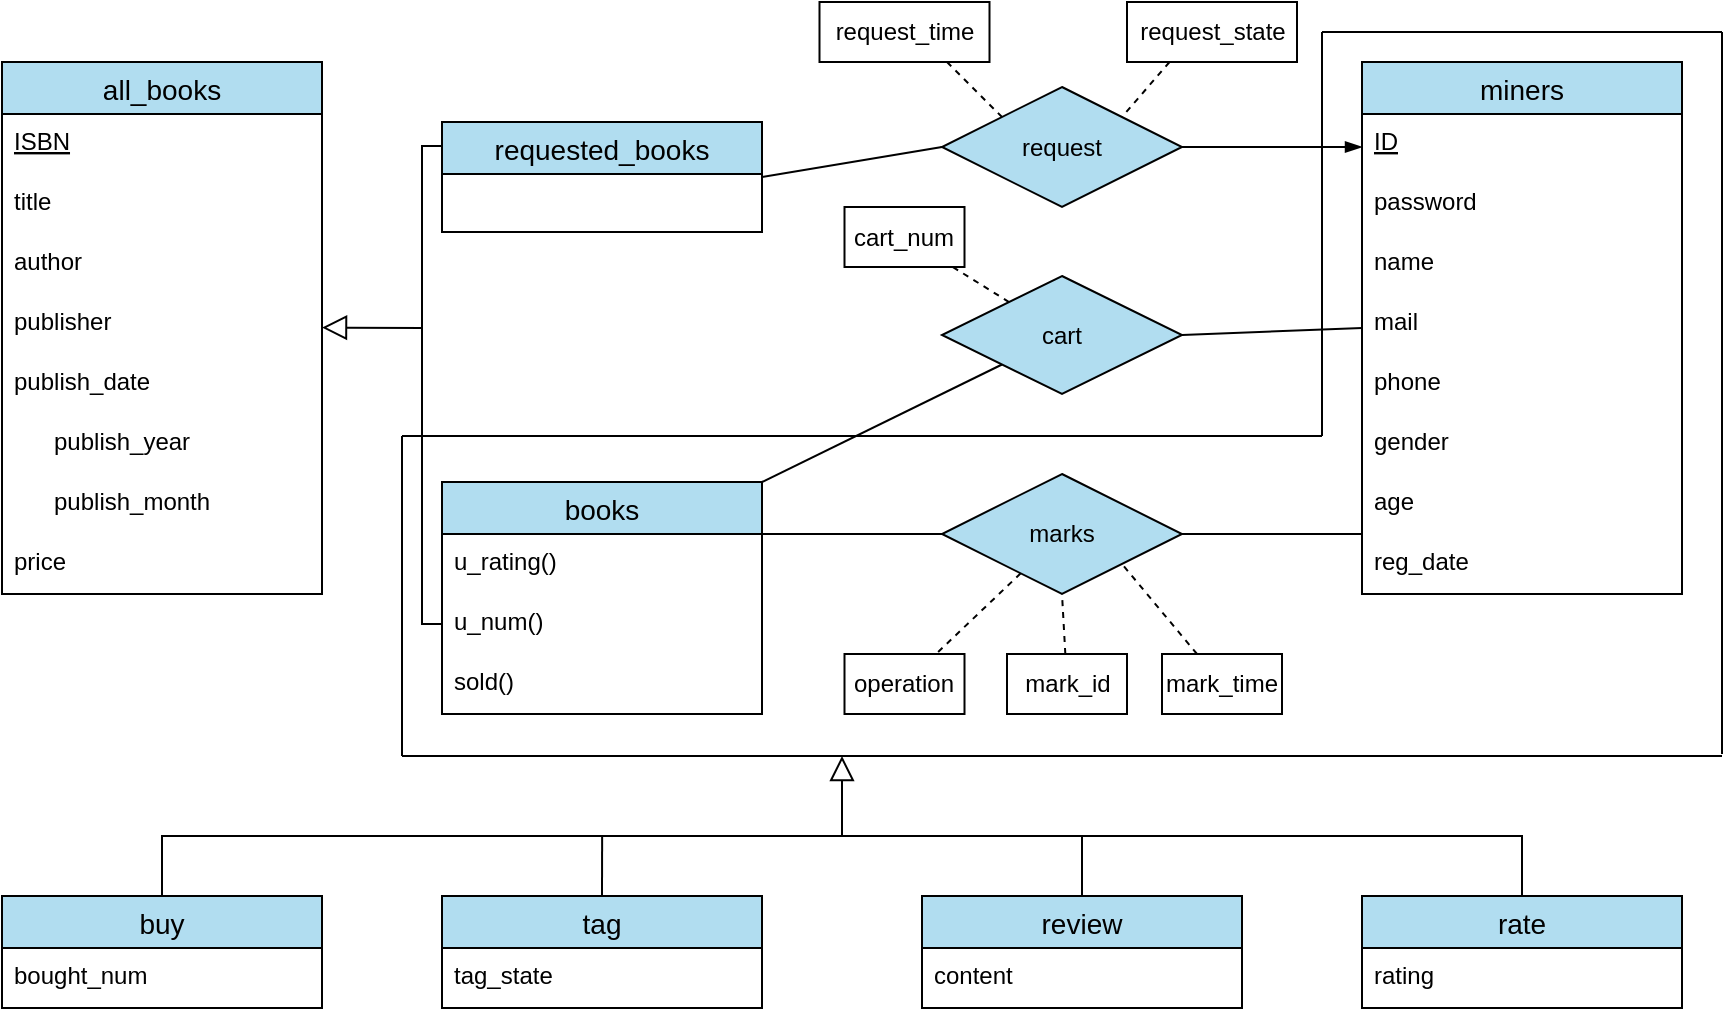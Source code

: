 <mxfile>
    <diagram id="h-iAuGnYCfHwZxnuqUmU" name="Page-1">
        <mxGraphModel dx="372" dy="223" grid="1" gridSize="10" guides="1" tooltips="1" connect="1" arrows="1" fold="1" page="1" pageScale="1" pageWidth="1169" pageHeight="827" background="none" math="0" shadow="0">
            <root>
                <mxCell id="0"/>
                <mxCell id="1" parent="0"/>
                <mxCell id="2" value="all_books" style="swimlane;fontStyle=0;childLayout=stackLayout;horizontal=1;startSize=26;horizontalStack=0;resizeParent=1;resizeParentMax=0;resizeLast=0;collapsible=1;marginBottom=0;align=center;fontSize=14;fillColor=#B1DDF0;fontColor=#000000;strokeColor=#000000;" parent="1" vertex="1">
                    <mxGeometry x="160" y="183" width="160" height="266" as="geometry"/>
                </mxCell>
                <mxCell id="3" value="ISBN" style="text;fillColor=none;spacingLeft=4;spacingRight=4;overflow=hidden;rotatable=0;points=[[0,0.5],[1,0.5]];portConstraint=eastwest;fontSize=12;fontColor=#000000;fontStyle=4" parent="2" vertex="1">
                    <mxGeometry y="26" width="160" height="30" as="geometry"/>
                </mxCell>
                <mxCell id="4" value="title" style="text;fillColor=none;spacingLeft=4;spacingRight=4;overflow=hidden;rotatable=0;points=[[0,0.5],[1,0.5]];portConstraint=eastwest;fontSize=12;fontColor=#000000;" parent="2" vertex="1">
                    <mxGeometry y="56" width="160" height="30" as="geometry"/>
                </mxCell>
                <mxCell id="5" value="author" style="text;fillColor=none;spacingLeft=4;spacingRight=4;overflow=hidden;rotatable=0;points=[[0,0.5],[1,0.5]];portConstraint=eastwest;fontSize=12;fontColor=#000000;" parent="2" vertex="1">
                    <mxGeometry y="86" width="160" height="30" as="geometry"/>
                </mxCell>
                <mxCell id="29" value="publisher" style="text;fillColor=none;spacingLeft=4;spacingRight=4;overflow=hidden;rotatable=0;points=[[0,0.5],[1,0.5]];portConstraint=eastwest;fontSize=12;fontColor=#000000;" parent="2" vertex="1">
                    <mxGeometry y="116" width="160" height="30" as="geometry"/>
                </mxCell>
                <mxCell id="30" value="publish_date" style="text;fillColor=none;spacingLeft=4;spacingRight=4;overflow=hidden;rotatable=0;points=[[0,0.5],[1,0.5]];portConstraint=eastwest;fontSize=12;fontColor=#000000;" parent="2" vertex="1">
                    <mxGeometry y="146" width="160" height="30" as="geometry"/>
                </mxCell>
                <mxCell id="31" value="      publish_year" style="text;fillColor=none;spacingLeft=4;spacingRight=4;overflow=hidden;rotatable=0;points=[[0,0.5],[1,0.5]];portConstraint=eastwest;fontSize=12;fontColor=#000000;" parent="2" vertex="1">
                    <mxGeometry y="176" width="160" height="30" as="geometry"/>
                </mxCell>
                <mxCell id="32" value="      publish_month" style="text;fillColor=none;spacingLeft=4;spacingRight=4;overflow=hidden;rotatable=0;points=[[0,0.5],[1,0.5]];portConstraint=eastwest;fontSize=12;fontColor=#000000;" parent="2" vertex="1">
                    <mxGeometry y="206" width="160" height="30" as="geometry"/>
                </mxCell>
                <mxCell id="33" value="price" style="text;fillColor=none;spacingLeft=4;spacingRight=4;overflow=hidden;rotatable=0;points=[[0,0.5],[1,0.5]];portConstraint=eastwest;fontSize=12;fontColor=#000000;" parent="2" vertex="1">
                    <mxGeometry y="236" width="160" height="30" as="geometry"/>
                </mxCell>
                <mxCell id="38" value="miners" style="swimlane;fontStyle=0;childLayout=stackLayout;horizontal=1;startSize=26;horizontalStack=0;resizeParent=1;resizeParentMax=0;resizeLast=0;collapsible=1;marginBottom=0;align=center;fontSize=14;fillColor=#B1DDF0;fontColor=#000000;strokeColor=#000000;" parent="1" vertex="1">
                    <mxGeometry x="840" y="183" width="160" height="266" as="geometry"/>
                </mxCell>
                <mxCell id="39" value="ID" style="text;fillColor=none;spacingLeft=4;spacingRight=4;overflow=hidden;rotatable=0;points=[[0,0.5],[1,0.5]];portConstraint=eastwest;fontSize=12;fontColor=#000000;fontStyle=4" parent="38" vertex="1">
                    <mxGeometry y="26" width="160" height="30" as="geometry"/>
                </mxCell>
                <mxCell id="40" value="password" style="text;fillColor=none;spacingLeft=4;spacingRight=4;overflow=hidden;rotatable=0;points=[[0,0.5],[1,0.5]];portConstraint=eastwest;fontSize=12;fontColor=#000000;" parent="38" vertex="1">
                    <mxGeometry y="56" width="160" height="30" as="geometry"/>
                </mxCell>
                <mxCell id="41" value="name" style="text;fillColor=none;spacingLeft=4;spacingRight=4;overflow=hidden;rotatable=0;points=[[0,0.5],[1,0.5]];portConstraint=eastwest;fontSize=12;fontColor=#000000;" parent="38" vertex="1">
                    <mxGeometry y="86" width="160" height="30" as="geometry"/>
                </mxCell>
                <mxCell id="42" value="mail" style="text;fillColor=none;spacingLeft=4;spacingRight=4;overflow=hidden;rotatable=0;points=[[0,0.5],[1,0.5]];portConstraint=eastwest;fontSize=12;fontColor=#000000;" parent="38" vertex="1">
                    <mxGeometry y="116" width="160" height="30" as="geometry"/>
                </mxCell>
                <mxCell id="43" value="phone" style="text;fillColor=none;spacingLeft=4;spacingRight=4;overflow=hidden;rotatable=0;points=[[0,0.5],[1,0.5]];portConstraint=eastwest;fontSize=12;fontColor=#000000;" parent="38" vertex="1">
                    <mxGeometry y="146" width="160" height="30" as="geometry"/>
                </mxCell>
                <mxCell id="44" value="gender" style="text;fillColor=none;spacingLeft=4;spacingRight=4;overflow=hidden;rotatable=0;points=[[0,0.5],[1,0.5]];portConstraint=eastwest;fontSize=12;fontColor=#000000;" parent="38" vertex="1">
                    <mxGeometry y="176" width="160" height="30" as="geometry"/>
                </mxCell>
                <mxCell id="45" value="age" style="text;fillColor=none;spacingLeft=4;spacingRight=4;overflow=hidden;rotatable=0;points=[[0,0.5],[1,0.5]];portConstraint=eastwest;fontSize=12;fontColor=#000000;" parent="38" vertex="1">
                    <mxGeometry y="206" width="160" height="30" as="geometry"/>
                </mxCell>
                <mxCell id="134" value="reg_date" style="text;fillColor=none;spacingLeft=4;spacingRight=4;overflow=hidden;rotatable=0;points=[[0,0.5],[1,0.5]];portConstraint=eastwest;fontSize=12;fontColor=#000000;" parent="38" vertex="1">
                    <mxGeometry y="236" width="160" height="30" as="geometry"/>
                </mxCell>
                <mxCell id="52" style="edgeStyle=orthogonalEdgeStyle;rounded=0;orthogonalLoop=1;jettySize=auto;html=1;entryX=0;entryY=0.5;entryDx=0;entryDy=0;exitX=0;exitY=0.5;exitDx=0;exitDy=0;endArrow=none;endFill=0;labelBackgroundColor=#09555B;fontColor=#000000;strokeColor=#000000;" parent="1" source="35" target="84" edge="1">
                    <mxGeometry relative="1" as="geometry">
                        <mxPoint x="390.0" y="409" as="sourcePoint"/>
                        <mxPoint x="390.0" y="249" as="targetPoint"/>
                        <Array as="points">
                            <mxPoint x="370" y="464"/>
                            <mxPoint x="370" y="225"/>
                        </Array>
                    </mxGeometry>
                </mxCell>
                <mxCell id="57" style="edgeStyle=none;rounded=0;orthogonalLoop=1;jettySize=auto;html=1;startArrow=none;startFill=0;startSize=6;endArrow=none;endFill=0;endSize=6;entryX=0;entryY=1;entryDx=0;entryDy=0;exitX=1;exitY=0;exitDx=0;exitDy=0;labelBackgroundColor=#09555B;fontColor=#000000;strokeColor=#000000;" parent="1" source="80" target="58" edge="1">
                    <mxGeometry relative="1" as="geometry">
                        <mxPoint x="610.0" y="343.0" as="targetPoint"/>
                        <mxPoint x="480.0" y="369.378" as="sourcePoint"/>
                    </mxGeometry>
                </mxCell>
                <mxCell id="55" style="rounded=0;orthogonalLoop=1;jettySize=auto;html=1;entryX=1;entryY=0.5;entryDx=0;entryDy=0;startArrow=none;startFill=0;startSize=6;endArrow=none;endFill=0;endSize=6;exitX=0;exitY=0.5;exitDx=0;exitDy=0;labelBackgroundColor=#09555B;fontColor=#000000;strokeColor=#000000;" parent="1" source="54" target="84" edge="1">
                    <mxGeometry relative="1" as="geometry">
                        <mxPoint x="480.0" y="221" as="targetPoint"/>
                    </mxGeometry>
                </mxCell>
                <mxCell id="137" style="edgeStyle=none;rounded=0;orthogonalLoop=1;jettySize=auto;html=1;exitX=1;exitY=0.5;exitDx=0;exitDy=0;endArrow=blockThin;endFill=1;strokeColor=#000000;entryX=0;entryY=0.551;entryDx=0;entryDy=0;entryPerimeter=0;" parent="1" source="54" target="39" edge="1">
                    <mxGeometry relative="1" as="geometry">
                        <mxPoint x="790" y="225.542" as="targetPoint"/>
                    </mxGeometry>
                </mxCell>
                <mxCell id="54" value="request" style="shape=rhombus;perimeter=rhombusPerimeter;whiteSpace=wrap;html=1;align=center;fillColor=#B1DDF0;fontColor=#000000;strokeColor=#000000;" parent="1" vertex="1">
                    <mxGeometry x="630" y="195.5" width="120" height="60" as="geometry"/>
                </mxCell>
                <mxCell id="60" style="edgeStyle=none;rounded=0;orthogonalLoop=1;jettySize=auto;html=1;startArrow=none;startFill=0;startSize=6;endArrow=none;endFill=0;endSize=6;exitX=1;exitY=0.5;exitDx=0;exitDy=0;labelBackgroundColor=#09555B;fontColor=#000000;strokeColor=#000000;entryX=0;entryY=0.567;entryDx=0;entryDy=0;entryPerimeter=0;" parent="1" source="58" target="42" edge="1">
                    <mxGeometry relative="1" as="geometry">
                        <mxPoint x="830" y="316" as="targetPoint"/>
                    </mxGeometry>
                </mxCell>
                <mxCell id="61" style="edgeStyle=none;rounded=0;orthogonalLoop=1;jettySize=auto;html=1;startArrow=none;startFill=0;startSize=6;endArrow=none;endFill=0;endSize=6;labelBackgroundColor=#09555B;fontColor=#000000;dashed=1;strokeColor=#000000;" parent="1" source="58" target="62" edge="1">
                    <mxGeometry relative="1" as="geometry">
                        <mxPoint x="570" y="283" as="targetPoint"/>
                    </mxGeometry>
                </mxCell>
                <mxCell id="58" value="cart" style="shape=rhombus;perimeter=rhombusPerimeter;whiteSpace=wrap;html=1;align=center;fillColor=#B1DDF0;fontColor=#000000;strokeColor=#000000;" parent="1" vertex="1">
                    <mxGeometry x="630" y="290" width="120" height="59" as="geometry"/>
                </mxCell>
                <mxCell id="62" value="cart_num" style="whiteSpace=wrap;html=1;align=center;fontColor=#000000;fillColor=none;strokeColor=#000000;" parent="1" vertex="1">
                    <mxGeometry x="581.25" y="255.5" width="60" height="30" as="geometry"/>
                </mxCell>
                <mxCell id="80" value="books" style="swimlane;fontStyle=0;childLayout=stackLayout;horizontal=1;startSize=26;horizontalStack=0;resizeParent=1;resizeParentMax=0;resizeLast=0;collapsible=1;marginBottom=0;align=center;fontSize=14;fillColor=#B1DDF0;fontColor=#000000;strokeColor=#000000;" parent="1" vertex="1">
                    <mxGeometry x="380" y="393" width="160" height="116" as="geometry">
                        <mxRectangle x="380" y="393" width="70" height="26" as="alternateBounds"/>
                    </mxGeometry>
                </mxCell>
                <mxCell id="34" value="u_rating()" style="text;fillColor=none;spacingLeft=4;spacingRight=4;overflow=hidden;rotatable=0;points=[[0,0.5],[1,0.5]];portConstraint=eastwest;fontSize=12;fontColor=#000000;" parent="80" vertex="1">
                    <mxGeometry y="26" width="160" height="30" as="geometry"/>
                </mxCell>
                <mxCell id="35" value="u_num()" style="text;fillColor=none;spacingLeft=4;spacingRight=4;overflow=hidden;rotatable=0;points=[[0,0.5],[1,0.5]];portConstraint=eastwest;fontSize=12;fontColor=#000000;" parent="80" vertex="1">
                    <mxGeometry y="56" width="160" height="30" as="geometry"/>
                </mxCell>
                <mxCell id="36" value="sold()" style="text;fillColor=none;spacingLeft=4;spacingRight=4;overflow=hidden;rotatable=0;points=[[0,0.5],[1,0.5]];portConstraint=eastwest;fontSize=12;fontColor=#000000;" parent="80" vertex="1">
                    <mxGeometry y="86" width="160" height="30" as="geometry"/>
                </mxCell>
                <mxCell id="84" value="requested_books" style="swimlane;fontStyle=0;childLayout=stackLayout;horizontal=1;startSize=26;horizontalStack=0;resizeParent=1;resizeParentMax=0;resizeLast=0;collapsible=1;marginBottom=0;align=center;fontSize=14;fillColor=#B1DDF0;fontColor=#000000;strokeColor=#000000;" parent="1" vertex="1">
                    <mxGeometry x="380" y="213" width="160" height="55" as="geometry">
                        <mxRectangle x="380" y="213" width="70" height="26" as="alternateBounds"/>
                    </mxGeometry>
                </mxCell>
                <mxCell id="90" style="edgeStyle=none;rounded=0;orthogonalLoop=1;jettySize=auto;html=1;exitX=0.75;exitY=1;exitDx=0;exitDy=0;entryX=0;entryY=0;entryDx=0;entryDy=0;startArrow=none;startFill=0;startSize=6;endArrow=none;endFill=0;endSize=6;labelBackgroundColor=#09555B;fontColor=#000000;dashed=1;strokeColor=#000000;" parent="1" source="88" target="54" edge="1">
                    <mxGeometry relative="1" as="geometry"/>
                </mxCell>
                <mxCell id="88" value="request_time" style="whiteSpace=wrap;html=1;align=center;fontColor=#000000;fillColor=none;strokeColor=#000000;" parent="1" vertex="1">
                    <mxGeometry x="568.75" y="153" width="85" height="30" as="geometry"/>
                </mxCell>
                <mxCell id="91" style="edgeStyle=none;rounded=0;orthogonalLoop=1;jettySize=auto;html=1;exitX=0.25;exitY=1;exitDx=0;exitDy=0;startArrow=none;startFill=0;startSize=6;endArrow=none;endFill=0;endSize=6;entryX=1;entryY=0;entryDx=0;entryDy=0;labelBackgroundColor=#09555B;fontColor=#000000;dashed=1;strokeColor=#000000;" parent="1" source="89" target="54" edge="1">
                    <mxGeometry relative="1" as="geometry"/>
                </mxCell>
                <mxCell id="89" value="request_state" style="whiteSpace=wrap;html=1;align=center;fontColor=#000000;fillColor=none;strokeColor=#000000;" parent="1" vertex="1">
                    <mxGeometry x="722.5" y="153" width="85" height="30" as="geometry"/>
                </mxCell>
                <mxCell id="92" style="edgeStyle=none;rounded=0;orthogonalLoop=1;jettySize=auto;html=1;startArrow=none;startFill=0;startSize=6;endArrow=none;endFill=0;endSize=6;labelBackgroundColor=#09555B;fontColor=#000000;dashed=1;strokeColor=#000000;" parent="1" source="93" target="94" edge="1">
                    <mxGeometry relative="1" as="geometry">
                        <mxPoint x="562.5" y="388" as="targetPoint"/>
                    </mxGeometry>
                </mxCell>
                <mxCell id="95" style="edgeStyle=none;rounded=0;orthogonalLoop=1;jettySize=auto;html=1;startArrow=none;startFill=0;startSize=6;endArrow=none;endFill=0;endSize=6;labelBackgroundColor=#09555B;fontColor=#000000;strokeColor=#000000;exitX=1;exitY=0.5;exitDx=0;exitDy=0;entryX=0;entryY=0;entryDx=0;entryDy=0;entryPerimeter=0;" parent="1" source="93" target="134" edge="1">
                    <mxGeometry relative="1" as="geometry">
                        <mxPoint x="800" y="419" as="targetPoint"/>
                    </mxGeometry>
                </mxCell>
                <mxCell id="133" style="rounded=0;orthogonalLoop=1;jettySize=auto;html=1;exitX=0;exitY=0.5;exitDx=0;exitDy=0;strokeColor=#000000;endArrow=none;endFill=0;entryX=1;entryY=0;entryDx=0;entryDy=0;entryPerimeter=0;" parent="1" source="93" target="34" edge="1">
                    <mxGeometry relative="1" as="geometry">
                        <mxPoint x="560" y="404" as="targetPoint"/>
                    </mxGeometry>
                </mxCell>
                <mxCell id="93" value="marks" style="shape=rhombus;perimeter=rhombusPerimeter;whiteSpace=wrap;html=1;align=center;fillColor=#B1DDF0;fontColor=#000000;strokeColor=#000000;" parent="1" vertex="1">
                    <mxGeometry x="630" y="389" width="120" height="60" as="geometry"/>
                </mxCell>
                <mxCell id="94" value="operation" style="whiteSpace=wrap;html=1;align=center;fontColor=#000000;fillColor=none;strokeColor=#000000;" parent="1" vertex="1">
                    <mxGeometry x="581.25" y="479" width="60" height="30" as="geometry"/>
                </mxCell>
                <mxCell id="97" style="edgeStyle=none;rounded=0;orthogonalLoop=1;jettySize=auto;html=1;entryX=0.5;entryY=1;entryDx=0;entryDy=0;startArrow=none;startFill=0;startSize=6;endArrow=none;endFill=0;endSize=6;labelBackgroundColor=#09555B;fontColor=#000000;dashed=1;strokeColor=#000000;" parent="1" source="96" target="93" edge="1">
                    <mxGeometry relative="1" as="geometry"/>
                </mxCell>
                <mxCell id="96" value="mark_id" style="whiteSpace=wrap;html=1;align=center;fontColor=#000000;fillColor=none;strokeColor=#000000;" parent="1" vertex="1">
                    <mxGeometry x="662.5" y="479" width="60" height="30" as="geometry"/>
                </mxCell>
                <mxCell id="99" style="edgeStyle=none;rounded=0;orthogonalLoop=1;jettySize=auto;html=1;entryX=1;entryY=1;entryDx=0;entryDy=0;startArrow=none;startFill=0;startSize=6;endArrow=none;endFill=0;endSize=6;labelBackgroundColor=#09555B;fontColor=#000000;dashed=1;strokeColor=#000000;" parent="1" source="98" target="93" edge="1">
                    <mxGeometry relative="1" as="geometry"/>
                </mxCell>
                <mxCell id="98" value="mark_time" style="whiteSpace=wrap;html=1;align=center;fontColor=#000000;fillColor=none;strokeColor=#000000;" parent="1" vertex="1">
                    <mxGeometry x="740" y="479" width="60" height="30" as="geometry"/>
                </mxCell>
                <mxCell id="101" value="" style="endArrow=none;html=1;rounded=0;startArrow=block;startFill=0;startSize=10;labelBackgroundColor=#09555B;fontColor=#000000;strokeColor=#000000;" parent="1" edge="1">
                    <mxGeometry relative="1" as="geometry">
                        <mxPoint x="320" y="315.76" as="sourcePoint"/>
                        <mxPoint x="370" y="316" as="targetPoint"/>
                    </mxGeometry>
                </mxCell>
                <mxCell id="103" value="" style="endArrow=none;html=1;rounded=0;labelBackgroundColor=#09555B;fontColor=#000000;strokeColor=#000000;" parent="1" edge="1">
                    <mxGeometry relative="1" as="geometry">
                        <mxPoint x="360" y="370" as="sourcePoint"/>
                        <mxPoint x="820" y="370" as="targetPoint"/>
                    </mxGeometry>
                </mxCell>
                <mxCell id="104" value="" style="endArrow=none;html=1;rounded=0;labelBackgroundColor=#09555B;fontColor=#000000;strokeColor=#000000;" parent="1" edge="1">
                    <mxGeometry relative="1" as="geometry">
                        <mxPoint x="360" y="370" as="sourcePoint"/>
                        <mxPoint x="360" y="530" as="targetPoint"/>
                    </mxGeometry>
                </mxCell>
                <mxCell id="107" value="" style="endArrow=none;html=1;rounded=0;labelBackgroundColor=#09555B;fontColor=#000000;strokeColor=#000000;" parent="1" edge="1">
                    <mxGeometry relative="1" as="geometry">
                        <mxPoint x="360" y="530" as="sourcePoint"/>
                        <mxPoint x="1020" y="530" as="targetPoint"/>
                    </mxGeometry>
                </mxCell>
                <mxCell id="108" value="" style="endArrow=none;html=1;rounded=0;labelBackgroundColor=#09555B;fontColor=#000000;strokeColor=#000000;" parent="1" edge="1">
                    <mxGeometry relative="1" as="geometry">
                        <mxPoint x="1020" y="168" as="sourcePoint"/>
                        <mxPoint x="1020" y="529" as="targetPoint"/>
                    </mxGeometry>
                </mxCell>
                <mxCell id="109" value="" style="endArrow=none;html=1;rounded=0;labelBackgroundColor=#09555B;fontColor=#000000;strokeColor=#000000;" parent="1" edge="1">
                    <mxGeometry relative="1" as="geometry">
                        <mxPoint x="820" y="168" as="sourcePoint"/>
                        <mxPoint x="1020" y="168" as="targetPoint"/>
                    </mxGeometry>
                </mxCell>
                <mxCell id="110" value="" style="endArrow=none;html=1;rounded=0;labelBackgroundColor=#09555B;fontColor=#000000;strokeColor=#000000;" parent="1" edge="1">
                    <mxGeometry relative="1" as="geometry">
                        <mxPoint x="820" y="168" as="sourcePoint"/>
                        <mxPoint x="820" y="370" as="targetPoint"/>
                    </mxGeometry>
                </mxCell>
                <mxCell id="128" style="edgeStyle=orthogonalEdgeStyle;rounded=0;orthogonalLoop=1;jettySize=auto;html=1;exitX=0.5;exitY=0;exitDx=0;exitDy=0;entryX=0.5;entryY=0;entryDx=0;entryDy=0;startArrow=none;startFill=0;startSize=10;endArrow=none;endFill=0;endSize=6;labelBackgroundColor=#09555B;fontColor=#000000;strokeColor=#000000;" parent="1" source="111" target="124" edge="1">
                    <mxGeometry relative="1" as="geometry">
                        <Array as="points">
                            <mxPoint x="240" y="570"/>
                            <mxPoint x="920" y="570"/>
                        </Array>
                    </mxGeometry>
                </mxCell>
                <mxCell id="111" value="buy" style="swimlane;fontStyle=0;childLayout=stackLayout;horizontal=1;startSize=26;horizontalStack=0;resizeParent=1;resizeParentMax=0;resizeLast=0;collapsible=1;marginBottom=0;align=center;fontSize=14;fillColor=#B1DDF0;fontColor=#000000;strokeColor=#000000;" parent="1" vertex="1">
                    <mxGeometry x="160" y="600" width="160" height="56" as="geometry"/>
                </mxCell>
                <mxCell id="112" value="bought_num&#10;" style="text;fillColor=none;spacingLeft=4;spacingRight=4;overflow=hidden;rotatable=0;points=[[0,0.5],[1,0.5]];portConstraint=eastwest;fontSize=12;fontColor=#000000;" parent="111" vertex="1">
                    <mxGeometry y="26" width="160" height="30" as="geometry"/>
                </mxCell>
                <mxCell id="132" style="edgeStyle=orthogonalEdgeStyle;rounded=0;orthogonalLoop=1;jettySize=auto;html=1;exitX=0.5;exitY=0;exitDx=0;exitDy=0;startArrow=none;startFill=0;startSize=10;endArrow=none;endFill=0;endSize=6;labelBackgroundColor=#09555B;fontColor=#000000;strokeColor=#000000;" parent="1" source="116" edge="1">
                    <mxGeometry relative="1" as="geometry">
                        <mxPoint x="460.065" y="570" as="targetPoint"/>
                    </mxGeometry>
                </mxCell>
                <mxCell id="116" value="tag" style="swimlane;fontStyle=0;childLayout=stackLayout;horizontal=1;startSize=26;horizontalStack=0;resizeParent=1;resizeParentMax=0;resizeLast=0;collapsible=1;marginBottom=0;align=center;fontSize=14;fillColor=#B1DDF0;fontColor=#000000;strokeColor=#000000;" parent="1" vertex="1">
                    <mxGeometry x="380" y="600" width="160" height="56" as="geometry"/>
                </mxCell>
                <mxCell id="117" value="tag_state" style="text;fillColor=none;spacingLeft=4;spacingRight=4;overflow=hidden;rotatable=0;points=[[0,0.5],[1,0.5]];portConstraint=eastwest;fontSize=12;fontColor=#000000;" parent="116" vertex="1">
                    <mxGeometry y="26" width="160" height="30" as="geometry"/>
                </mxCell>
                <mxCell id="130" style="edgeStyle=orthogonalEdgeStyle;rounded=0;orthogonalLoop=1;jettySize=auto;html=1;exitX=0.5;exitY=0;exitDx=0;exitDy=0;startArrow=none;startFill=0;startSize=10;endArrow=none;endFill=0;endSize=6;labelBackgroundColor=#09555B;fontColor=#000000;strokeColor=#000000;" parent="1" source="120" edge="1">
                    <mxGeometry relative="1" as="geometry">
                        <mxPoint x="700" y="570" as="targetPoint"/>
                    </mxGeometry>
                </mxCell>
                <mxCell id="120" value="review" style="swimlane;fontStyle=0;childLayout=stackLayout;horizontal=1;startSize=26;horizontalStack=0;resizeParent=1;resizeParentMax=0;resizeLast=0;collapsible=1;marginBottom=0;align=center;fontSize=14;fillColor=#B1DDF0;fontColor=#000000;strokeColor=#000000;" parent="1" vertex="1">
                    <mxGeometry x="620" y="600" width="160" height="56" as="geometry"/>
                </mxCell>
                <mxCell id="121" value="content" style="text;fillColor=none;spacingLeft=4;spacingRight=4;overflow=hidden;rotatable=0;points=[[0,0.5],[1,0.5]];portConstraint=eastwest;fontSize=12;fontColor=#000000;" parent="120" vertex="1">
                    <mxGeometry y="26" width="160" height="30" as="geometry"/>
                </mxCell>
                <mxCell id="124" value="rate" style="swimlane;fontStyle=0;childLayout=stackLayout;horizontal=1;startSize=26;horizontalStack=0;resizeParent=1;resizeParentMax=0;resizeLast=0;collapsible=1;marginBottom=0;align=center;fontSize=14;fillColor=#B1DDF0;fontColor=#000000;strokeColor=#000000;" parent="1" vertex="1">
                    <mxGeometry x="840" y="600" width="160" height="56" as="geometry"/>
                </mxCell>
                <mxCell id="125" value="rating" style="text;fillColor=none;spacingLeft=4;spacingRight=4;overflow=hidden;rotatable=0;points=[[0,0.5],[1,0.5]];portConstraint=eastwest;fontSize=12;fontColor=#000000;" parent="124" vertex="1">
                    <mxGeometry y="26" width="160" height="30" as="geometry"/>
                </mxCell>
                <mxCell id="131" value="" style="endArrow=none;html=1;rounded=0;startArrow=block;startFill=0;startSize=10;labelBackgroundColor=#09555B;fontColor=#000000;strokeColor=#000000;" parent="1" edge="1">
                    <mxGeometry relative="1" as="geometry">
                        <mxPoint x="580" y="530" as="sourcePoint"/>
                        <mxPoint x="580" y="570" as="targetPoint"/>
                    </mxGeometry>
                </mxCell>
            </root>
        </mxGraphModel>
    </diagram>
</mxfile>